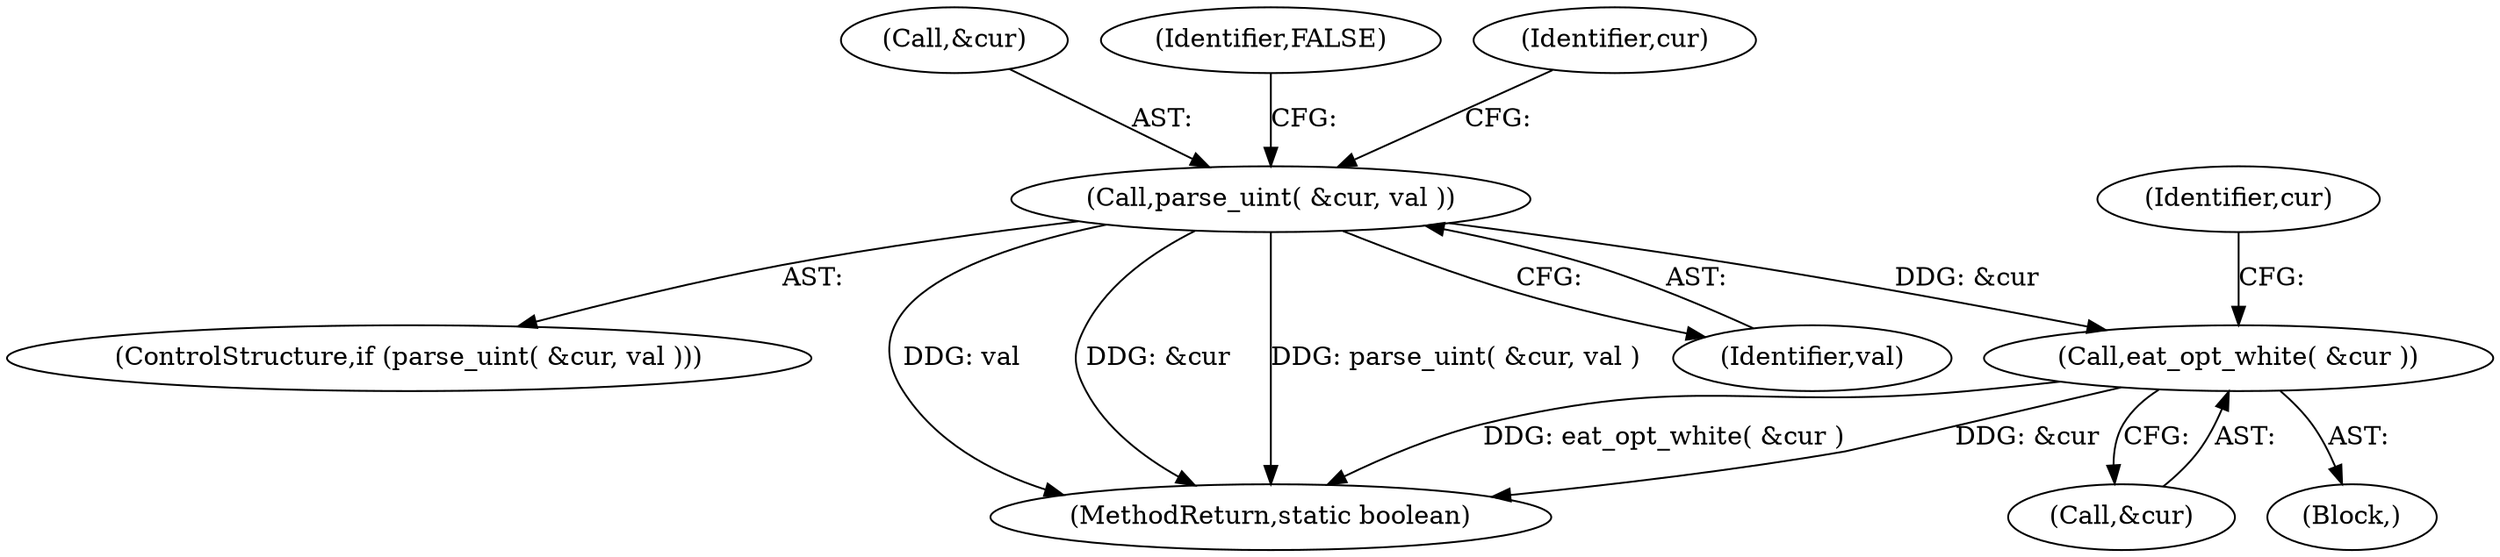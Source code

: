 digraph "0_virglrenderer_e534b51ca3c3cd25f3990589932a9ed711c59b27@pointer" {
"1000569" [label="(Call,eat_opt_white( &cur ))"];
"1000564" [label="(Call,parse_uint( &cur, val ))"];
"1000563" [label="(ControlStructure,if (parse_uint( &cur, val )))"];
"1000565" [label="(Call,&cur)"];
"1000564" [label="(Call,parse_uint( &cur, val ))"];
"1000588" [label="(Identifier,FALSE)"];
"1004167" [label="(MethodReturn,static boolean)"];
"1000569" [label="(Call,eat_opt_white( &cur ))"];
"1000570" [label="(Call,&cur)"];
"1000571" [label="(Identifier,cur)"];
"1000575" [label="(Identifier,cur)"];
"1000567" [label="(Identifier,val)"];
"1000568" [label="(Block,)"];
"1000569" -> "1000568"  [label="AST: "];
"1000569" -> "1000570"  [label="CFG: "];
"1000570" -> "1000569"  [label="AST: "];
"1000575" -> "1000569"  [label="CFG: "];
"1000569" -> "1004167"  [label="DDG: eat_opt_white( &cur )"];
"1000569" -> "1004167"  [label="DDG: &cur"];
"1000564" -> "1000569"  [label="DDG: &cur"];
"1000564" -> "1000563"  [label="AST: "];
"1000564" -> "1000567"  [label="CFG: "];
"1000565" -> "1000564"  [label="AST: "];
"1000567" -> "1000564"  [label="AST: "];
"1000571" -> "1000564"  [label="CFG: "];
"1000588" -> "1000564"  [label="CFG: "];
"1000564" -> "1004167"  [label="DDG: val"];
"1000564" -> "1004167"  [label="DDG: &cur"];
"1000564" -> "1004167"  [label="DDG: parse_uint( &cur, val )"];
}

